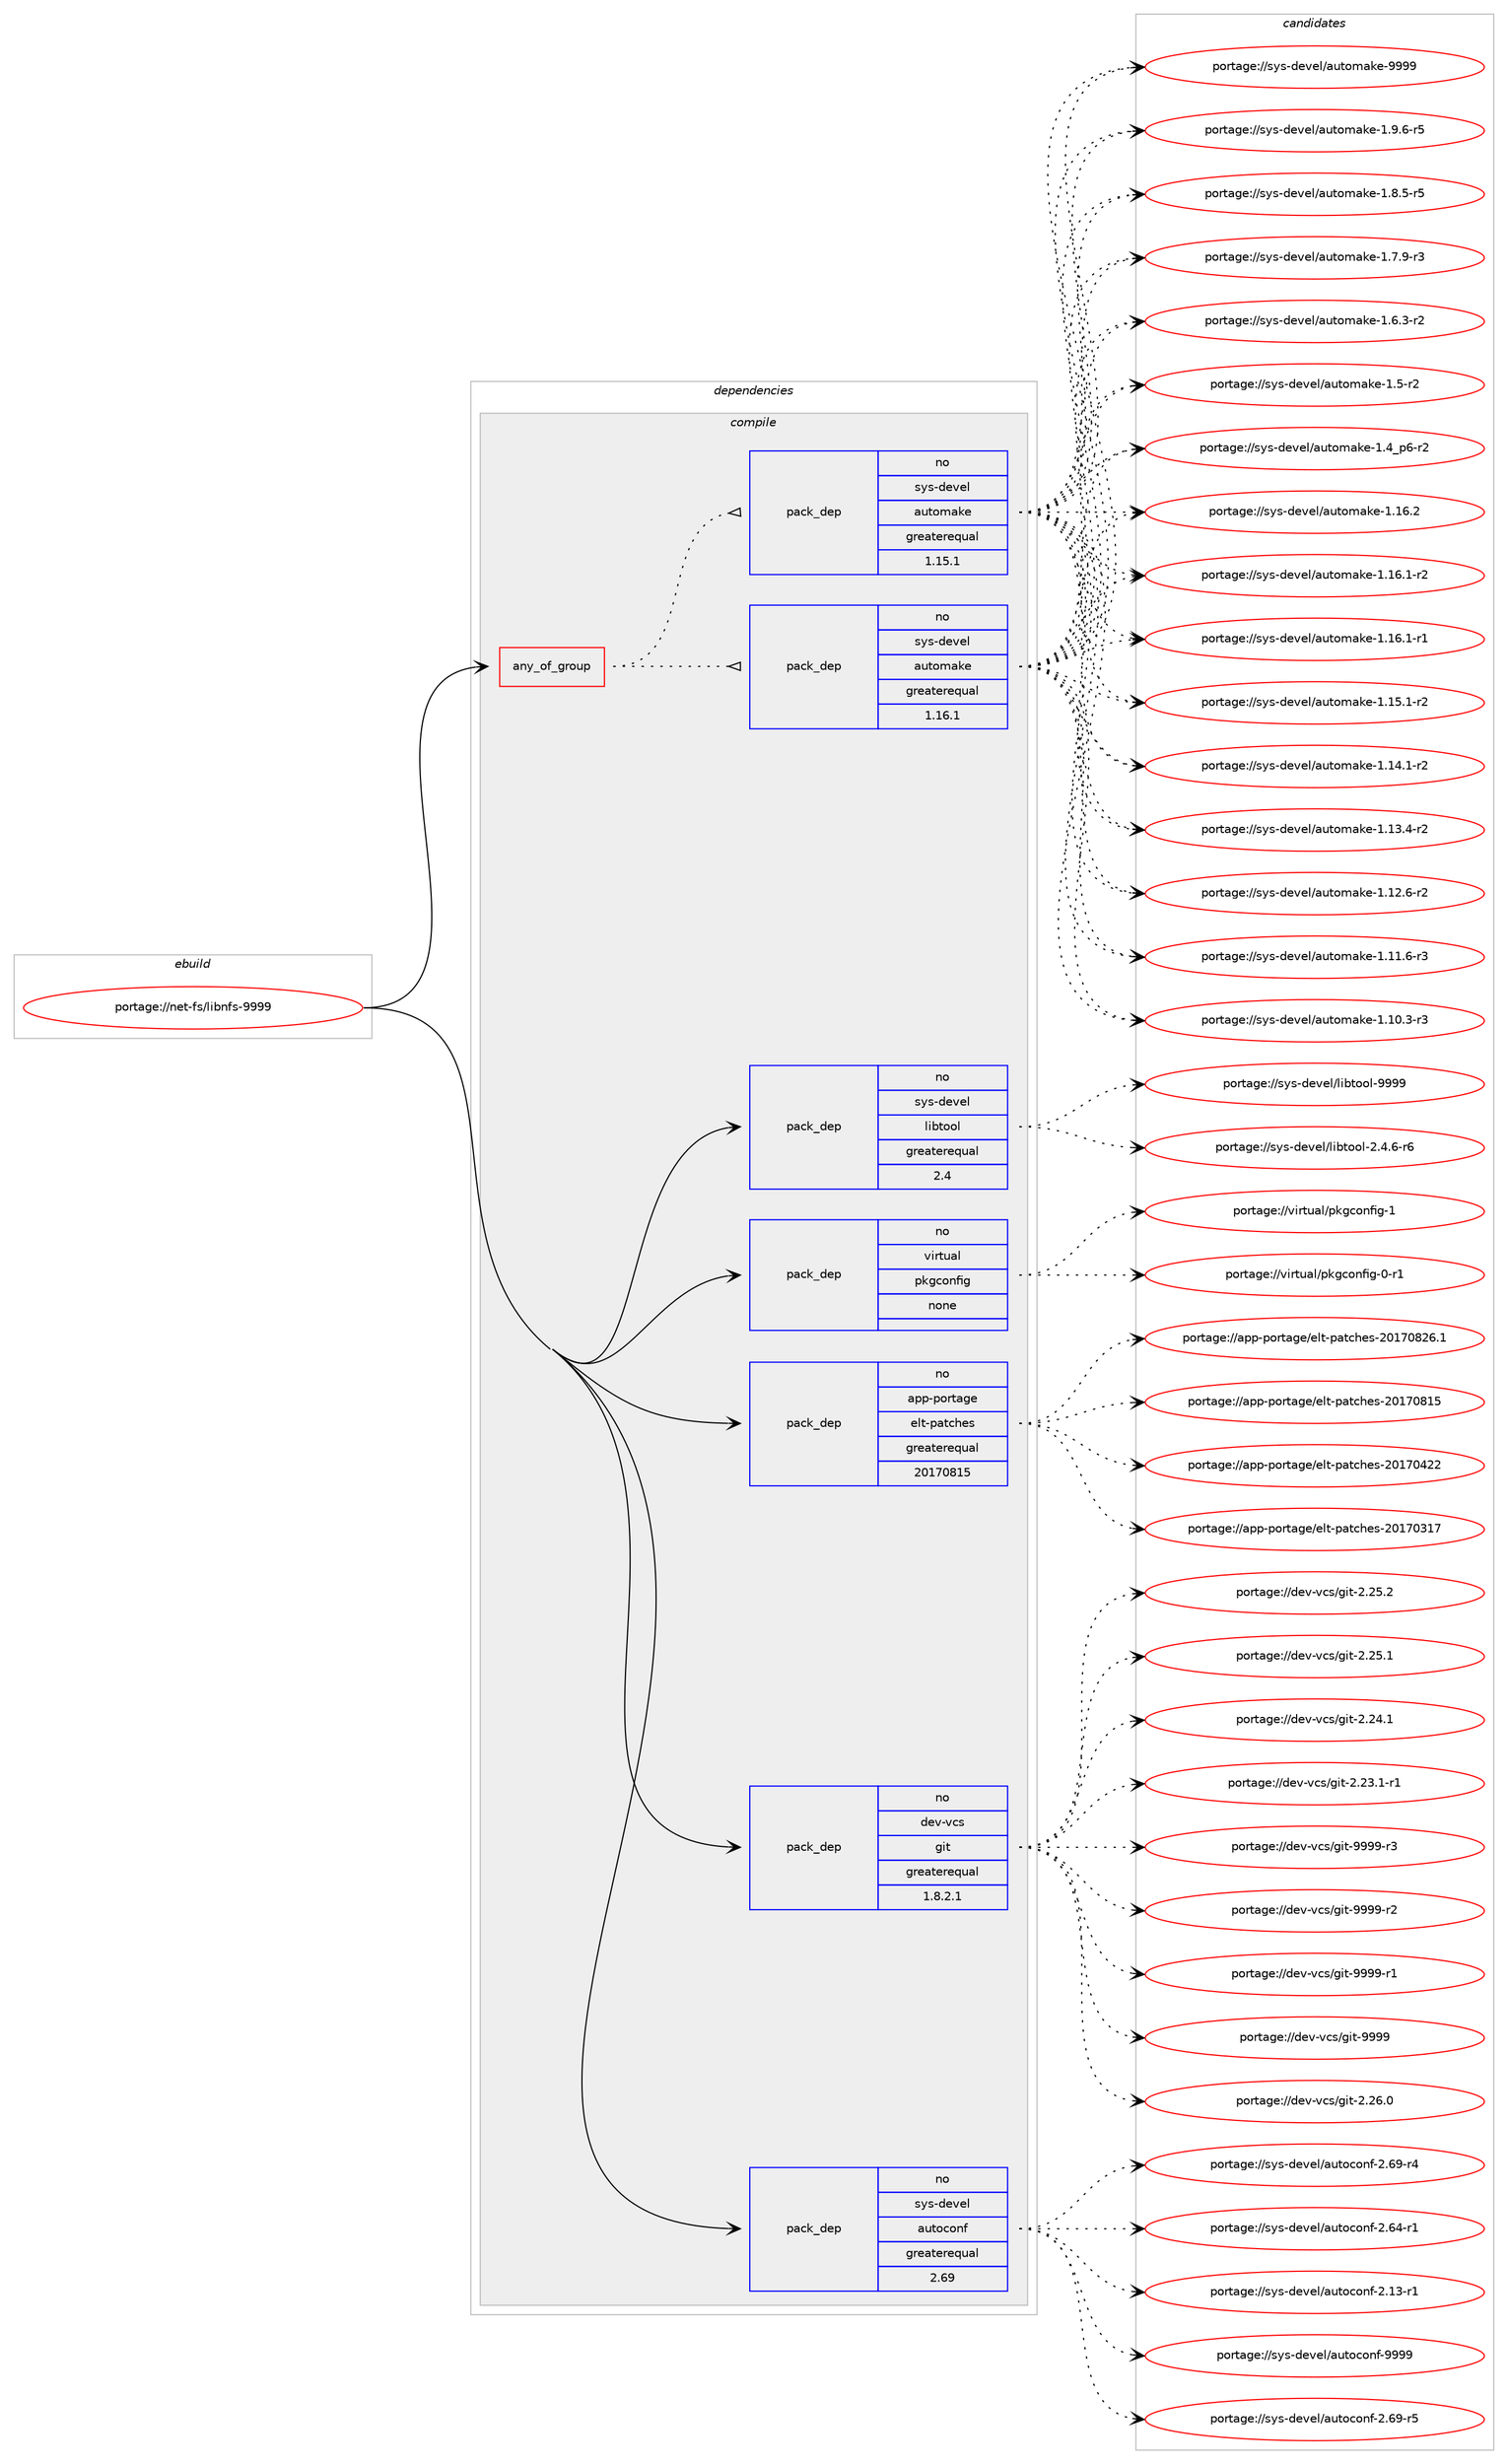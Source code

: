 digraph prolog {

# *************
# Graph options
# *************

newrank=true;
concentrate=true;
compound=true;
graph [rankdir=LR,fontname=Helvetica,fontsize=10,ranksep=1.5];#, ranksep=2.5, nodesep=0.2];
edge  [arrowhead=vee];
node  [fontname=Helvetica,fontsize=10];

# **********
# The ebuild
# **********

subgraph cluster_leftcol {
color=gray;
rank=same;
label=<<i>ebuild</i>>;
id [label="portage://net-fs/libnfs-9999", color=red, width=4, href="../net-fs/libnfs-9999.svg"];
}

# ****************
# The dependencies
# ****************

subgraph cluster_midcol {
color=gray;
label=<<i>dependencies</i>>;
subgraph cluster_compile {
fillcolor="#eeeeee";
style=filled;
label=<<i>compile</i>>;
subgraph any193 {
dependency19328 [label=<<TABLE BORDER="0" CELLBORDER="1" CELLSPACING="0" CELLPADDING="4"><TR><TD CELLPADDING="10">any_of_group</TD></TR></TABLE>>, shape=none, color=red];subgraph pack14741 {
dependency19329 [label=<<TABLE BORDER="0" CELLBORDER="1" CELLSPACING="0" CELLPADDING="4" WIDTH="220"><TR><TD ROWSPAN="6" CELLPADDING="30">pack_dep</TD></TR><TR><TD WIDTH="110">no</TD></TR><TR><TD>sys-devel</TD></TR><TR><TD>automake</TD></TR><TR><TD>greaterequal</TD></TR><TR><TD>1.16.1</TD></TR></TABLE>>, shape=none, color=blue];
}
dependency19328:e -> dependency19329:w [weight=20,style="dotted",arrowhead="oinv"];
subgraph pack14742 {
dependency19330 [label=<<TABLE BORDER="0" CELLBORDER="1" CELLSPACING="0" CELLPADDING="4" WIDTH="220"><TR><TD ROWSPAN="6" CELLPADDING="30">pack_dep</TD></TR><TR><TD WIDTH="110">no</TD></TR><TR><TD>sys-devel</TD></TR><TR><TD>automake</TD></TR><TR><TD>greaterequal</TD></TR><TR><TD>1.15.1</TD></TR></TABLE>>, shape=none, color=blue];
}
dependency19328:e -> dependency19330:w [weight=20,style="dotted",arrowhead="oinv"];
}
id:e -> dependency19328:w [weight=20,style="solid",arrowhead="vee"];
subgraph pack14743 {
dependency19331 [label=<<TABLE BORDER="0" CELLBORDER="1" CELLSPACING="0" CELLPADDING="4" WIDTH="220"><TR><TD ROWSPAN="6" CELLPADDING="30">pack_dep</TD></TR><TR><TD WIDTH="110">no</TD></TR><TR><TD>app-portage</TD></TR><TR><TD>elt-patches</TD></TR><TR><TD>greaterequal</TD></TR><TR><TD>20170815</TD></TR></TABLE>>, shape=none, color=blue];
}
id:e -> dependency19331:w [weight=20,style="solid",arrowhead="vee"];
subgraph pack14744 {
dependency19332 [label=<<TABLE BORDER="0" CELLBORDER="1" CELLSPACING="0" CELLPADDING="4" WIDTH="220"><TR><TD ROWSPAN="6" CELLPADDING="30">pack_dep</TD></TR><TR><TD WIDTH="110">no</TD></TR><TR><TD>dev-vcs</TD></TR><TR><TD>git</TD></TR><TR><TD>greaterequal</TD></TR><TR><TD>1.8.2.1</TD></TR></TABLE>>, shape=none, color=blue];
}
id:e -> dependency19332:w [weight=20,style="solid",arrowhead="vee"];
subgraph pack14745 {
dependency19333 [label=<<TABLE BORDER="0" CELLBORDER="1" CELLSPACING="0" CELLPADDING="4" WIDTH="220"><TR><TD ROWSPAN="6" CELLPADDING="30">pack_dep</TD></TR><TR><TD WIDTH="110">no</TD></TR><TR><TD>sys-devel</TD></TR><TR><TD>autoconf</TD></TR><TR><TD>greaterequal</TD></TR><TR><TD>2.69</TD></TR></TABLE>>, shape=none, color=blue];
}
id:e -> dependency19333:w [weight=20,style="solid",arrowhead="vee"];
subgraph pack14746 {
dependency19334 [label=<<TABLE BORDER="0" CELLBORDER="1" CELLSPACING="0" CELLPADDING="4" WIDTH="220"><TR><TD ROWSPAN="6" CELLPADDING="30">pack_dep</TD></TR><TR><TD WIDTH="110">no</TD></TR><TR><TD>sys-devel</TD></TR><TR><TD>libtool</TD></TR><TR><TD>greaterequal</TD></TR><TR><TD>2.4</TD></TR></TABLE>>, shape=none, color=blue];
}
id:e -> dependency19334:w [weight=20,style="solid",arrowhead="vee"];
subgraph pack14747 {
dependency19335 [label=<<TABLE BORDER="0" CELLBORDER="1" CELLSPACING="0" CELLPADDING="4" WIDTH="220"><TR><TD ROWSPAN="6" CELLPADDING="30">pack_dep</TD></TR><TR><TD WIDTH="110">no</TD></TR><TR><TD>virtual</TD></TR><TR><TD>pkgconfig</TD></TR><TR><TD>none</TD></TR><TR><TD></TD></TR></TABLE>>, shape=none, color=blue];
}
id:e -> dependency19335:w [weight=20,style="solid",arrowhead="vee"];
}
subgraph cluster_compileandrun {
fillcolor="#eeeeee";
style=filled;
label=<<i>compile and run</i>>;
}
subgraph cluster_run {
fillcolor="#eeeeee";
style=filled;
label=<<i>run</i>>;
}
}

# **************
# The candidates
# **************

subgraph cluster_choices {
rank=same;
color=gray;
label=<<i>candidates</i>>;

subgraph choice14741 {
color=black;
nodesep=1;
choice115121115451001011181011084797117116111109971071014557575757 [label="portage://sys-devel/automake-9999", color=red, width=4,href="../sys-devel/automake-9999.svg"];
choice115121115451001011181011084797117116111109971071014549465746544511453 [label="portage://sys-devel/automake-1.9.6-r5", color=red, width=4,href="../sys-devel/automake-1.9.6-r5.svg"];
choice115121115451001011181011084797117116111109971071014549465646534511453 [label="portage://sys-devel/automake-1.8.5-r5", color=red, width=4,href="../sys-devel/automake-1.8.5-r5.svg"];
choice115121115451001011181011084797117116111109971071014549465546574511451 [label="portage://sys-devel/automake-1.7.9-r3", color=red, width=4,href="../sys-devel/automake-1.7.9-r3.svg"];
choice115121115451001011181011084797117116111109971071014549465446514511450 [label="portage://sys-devel/automake-1.6.3-r2", color=red, width=4,href="../sys-devel/automake-1.6.3-r2.svg"];
choice11512111545100101118101108479711711611110997107101454946534511450 [label="portage://sys-devel/automake-1.5-r2", color=red, width=4,href="../sys-devel/automake-1.5-r2.svg"];
choice115121115451001011181011084797117116111109971071014549465295112544511450 [label="portage://sys-devel/automake-1.4_p6-r2", color=red, width=4,href="../sys-devel/automake-1.4_p6-r2.svg"];
choice1151211154510010111810110847971171161111099710710145494649544650 [label="portage://sys-devel/automake-1.16.2", color=red, width=4,href="../sys-devel/automake-1.16.2.svg"];
choice11512111545100101118101108479711711611110997107101454946495446494511450 [label="portage://sys-devel/automake-1.16.1-r2", color=red, width=4,href="../sys-devel/automake-1.16.1-r2.svg"];
choice11512111545100101118101108479711711611110997107101454946495446494511449 [label="portage://sys-devel/automake-1.16.1-r1", color=red, width=4,href="../sys-devel/automake-1.16.1-r1.svg"];
choice11512111545100101118101108479711711611110997107101454946495346494511450 [label="portage://sys-devel/automake-1.15.1-r2", color=red, width=4,href="../sys-devel/automake-1.15.1-r2.svg"];
choice11512111545100101118101108479711711611110997107101454946495246494511450 [label="portage://sys-devel/automake-1.14.1-r2", color=red, width=4,href="../sys-devel/automake-1.14.1-r2.svg"];
choice11512111545100101118101108479711711611110997107101454946495146524511450 [label="portage://sys-devel/automake-1.13.4-r2", color=red, width=4,href="../sys-devel/automake-1.13.4-r2.svg"];
choice11512111545100101118101108479711711611110997107101454946495046544511450 [label="portage://sys-devel/automake-1.12.6-r2", color=red, width=4,href="../sys-devel/automake-1.12.6-r2.svg"];
choice11512111545100101118101108479711711611110997107101454946494946544511451 [label="portage://sys-devel/automake-1.11.6-r3", color=red, width=4,href="../sys-devel/automake-1.11.6-r3.svg"];
choice11512111545100101118101108479711711611110997107101454946494846514511451 [label="portage://sys-devel/automake-1.10.3-r3", color=red, width=4,href="../sys-devel/automake-1.10.3-r3.svg"];
dependency19329:e -> choice115121115451001011181011084797117116111109971071014557575757:w [style=dotted,weight="100"];
dependency19329:e -> choice115121115451001011181011084797117116111109971071014549465746544511453:w [style=dotted,weight="100"];
dependency19329:e -> choice115121115451001011181011084797117116111109971071014549465646534511453:w [style=dotted,weight="100"];
dependency19329:e -> choice115121115451001011181011084797117116111109971071014549465546574511451:w [style=dotted,weight="100"];
dependency19329:e -> choice115121115451001011181011084797117116111109971071014549465446514511450:w [style=dotted,weight="100"];
dependency19329:e -> choice11512111545100101118101108479711711611110997107101454946534511450:w [style=dotted,weight="100"];
dependency19329:e -> choice115121115451001011181011084797117116111109971071014549465295112544511450:w [style=dotted,weight="100"];
dependency19329:e -> choice1151211154510010111810110847971171161111099710710145494649544650:w [style=dotted,weight="100"];
dependency19329:e -> choice11512111545100101118101108479711711611110997107101454946495446494511450:w [style=dotted,weight="100"];
dependency19329:e -> choice11512111545100101118101108479711711611110997107101454946495446494511449:w [style=dotted,weight="100"];
dependency19329:e -> choice11512111545100101118101108479711711611110997107101454946495346494511450:w [style=dotted,weight="100"];
dependency19329:e -> choice11512111545100101118101108479711711611110997107101454946495246494511450:w [style=dotted,weight="100"];
dependency19329:e -> choice11512111545100101118101108479711711611110997107101454946495146524511450:w [style=dotted,weight="100"];
dependency19329:e -> choice11512111545100101118101108479711711611110997107101454946495046544511450:w [style=dotted,weight="100"];
dependency19329:e -> choice11512111545100101118101108479711711611110997107101454946494946544511451:w [style=dotted,weight="100"];
dependency19329:e -> choice11512111545100101118101108479711711611110997107101454946494846514511451:w [style=dotted,weight="100"];
}
subgraph choice14742 {
color=black;
nodesep=1;
choice115121115451001011181011084797117116111109971071014557575757 [label="portage://sys-devel/automake-9999", color=red, width=4,href="../sys-devel/automake-9999.svg"];
choice115121115451001011181011084797117116111109971071014549465746544511453 [label="portage://sys-devel/automake-1.9.6-r5", color=red, width=4,href="../sys-devel/automake-1.9.6-r5.svg"];
choice115121115451001011181011084797117116111109971071014549465646534511453 [label="portage://sys-devel/automake-1.8.5-r5", color=red, width=4,href="../sys-devel/automake-1.8.5-r5.svg"];
choice115121115451001011181011084797117116111109971071014549465546574511451 [label="portage://sys-devel/automake-1.7.9-r3", color=red, width=4,href="../sys-devel/automake-1.7.9-r3.svg"];
choice115121115451001011181011084797117116111109971071014549465446514511450 [label="portage://sys-devel/automake-1.6.3-r2", color=red, width=4,href="../sys-devel/automake-1.6.3-r2.svg"];
choice11512111545100101118101108479711711611110997107101454946534511450 [label="portage://sys-devel/automake-1.5-r2", color=red, width=4,href="../sys-devel/automake-1.5-r2.svg"];
choice115121115451001011181011084797117116111109971071014549465295112544511450 [label="portage://sys-devel/automake-1.4_p6-r2", color=red, width=4,href="../sys-devel/automake-1.4_p6-r2.svg"];
choice1151211154510010111810110847971171161111099710710145494649544650 [label="portage://sys-devel/automake-1.16.2", color=red, width=4,href="../sys-devel/automake-1.16.2.svg"];
choice11512111545100101118101108479711711611110997107101454946495446494511450 [label="portage://sys-devel/automake-1.16.1-r2", color=red, width=4,href="../sys-devel/automake-1.16.1-r2.svg"];
choice11512111545100101118101108479711711611110997107101454946495446494511449 [label="portage://sys-devel/automake-1.16.1-r1", color=red, width=4,href="../sys-devel/automake-1.16.1-r1.svg"];
choice11512111545100101118101108479711711611110997107101454946495346494511450 [label="portage://sys-devel/automake-1.15.1-r2", color=red, width=4,href="../sys-devel/automake-1.15.1-r2.svg"];
choice11512111545100101118101108479711711611110997107101454946495246494511450 [label="portage://sys-devel/automake-1.14.1-r2", color=red, width=4,href="../sys-devel/automake-1.14.1-r2.svg"];
choice11512111545100101118101108479711711611110997107101454946495146524511450 [label="portage://sys-devel/automake-1.13.4-r2", color=red, width=4,href="../sys-devel/automake-1.13.4-r2.svg"];
choice11512111545100101118101108479711711611110997107101454946495046544511450 [label="portage://sys-devel/automake-1.12.6-r2", color=red, width=4,href="../sys-devel/automake-1.12.6-r2.svg"];
choice11512111545100101118101108479711711611110997107101454946494946544511451 [label="portage://sys-devel/automake-1.11.6-r3", color=red, width=4,href="../sys-devel/automake-1.11.6-r3.svg"];
choice11512111545100101118101108479711711611110997107101454946494846514511451 [label="portage://sys-devel/automake-1.10.3-r3", color=red, width=4,href="../sys-devel/automake-1.10.3-r3.svg"];
dependency19330:e -> choice115121115451001011181011084797117116111109971071014557575757:w [style=dotted,weight="100"];
dependency19330:e -> choice115121115451001011181011084797117116111109971071014549465746544511453:w [style=dotted,weight="100"];
dependency19330:e -> choice115121115451001011181011084797117116111109971071014549465646534511453:w [style=dotted,weight="100"];
dependency19330:e -> choice115121115451001011181011084797117116111109971071014549465546574511451:w [style=dotted,weight="100"];
dependency19330:e -> choice115121115451001011181011084797117116111109971071014549465446514511450:w [style=dotted,weight="100"];
dependency19330:e -> choice11512111545100101118101108479711711611110997107101454946534511450:w [style=dotted,weight="100"];
dependency19330:e -> choice115121115451001011181011084797117116111109971071014549465295112544511450:w [style=dotted,weight="100"];
dependency19330:e -> choice1151211154510010111810110847971171161111099710710145494649544650:w [style=dotted,weight="100"];
dependency19330:e -> choice11512111545100101118101108479711711611110997107101454946495446494511450:w [style=dotted,weight="100"];
dependency19330:e -> choice11512111545100101118101108479711711611110997107101454946495446494511449:w [style=dotted,weight="100"];
dependency19330:e -> choice11512111545100101118101108479711711611110997107101454946495346494511450:w [style=dotted,weight="100"];
dependency19330:e -> choice11512111545100101118101108479711711611110997107101454946495246494511450:w [style=dotted,weight="100"];
dependency19330:e -> choice11512111545100101118101108479711711611110997107101454946495146524511450:w [style=dotted,weight="100"];
dependency19330:e -> choice11512111545100101118101108479711711611110997107101454946495046544511450:w [style=dotted,weight="100"];
dependency19330:e -> choice11512111545100101118101108479711711611110997107101454946494946544511451:w [style=dotted,weight="100"];
dependency19330:e -> choice11512111545100101118101108479711711611110997107101454946494846514511451:w [style=dotted,weight="100"];
}
subgraph choice14743 {
color=black;
nodesep=1;
choice971121124511211111411697103101471011081164511297116991041011154550484955485650544649 [label="portage://app-portage/elt-patches-20170826.1", color=red, width=4,href="../app-portage/elt-patches-20170826.1.svg"];
choice97112112451121111141169710310147101108116451129711699104101115455048495548564953 [label="portage://app-portage/elt-patches-20170815", color=red, width=4,href="../app-portage/elt-patches-20170815.svg"];
choice97112112451121111141169710310147101108116451129711699104101115455048495548525050 [label="portage://app-portage/elt-patches-20170422", color=red, width=4,href="../app-portage/elt-patches-20170422.svg"];
choice97112112451121111141169710310147101108116451129711699104101115455048495548514955 [label="portage://app-portage/elt-patches-20170317", color=red, width=4,href="../app-portage/elt-patches-20170317.svg"];
dependency19331:e -> choice971121124511211111411697103101471011081164511297116991041011154550484955485650544649:w [style=dotted,weight="100"];
dependency19331:e -> choice97112112451121111141169710310147101108116451129711699104101115455048495548564953:w [style=dotted,weight="100"];
dependency19331:e -> choice97112112451121111141169710310147101108116451129711699104101115455048495548525050:w [style=dotted,weight="100"];
dependency19331:e -> choice97112112451121111141169710310147101108116451129711699104101115455048495548514955:w [style=dotted,weight="100"];
}
subgraph choice14744 {
color=black;
nodesep=1;
choice10010111845118991154710310511645575757574511451 [label="portage://dev-vcs/git-9999-r3", color=red, width=4,href="../dev-vcs/git-9999-r3.svg"];
choice10010111845118991154710310511645575757574511450 [label="portage://dev-vcs/git-9999-r2", color=red, width=4,href="../dev-vcs/git-9999-r2.svg"];
choice10010111845118991154710310511645575757574511449 [label="portage://dev-vcs/git-9999-r1", color=red, width=4,href="../dev-vcs/git-9999-r1.svg"];
choice1001011184511899115471031051164557575757 [label="portage://dev-vcs/git-9999", color=red, width=4,href="../dev-vcs/git-9999.svg"];
choice10010111845118991154710310511645504650544648 [label="portage://dev-vcs/git-2.26.0", color=red, width=4,href="../dev-vcs/git-2.26.0.svg"];
choice10010111845118991154710310511645504650534650 [label="portage://dev-vcs/git-2.25.2", color=red, width=4,href="../dev-vcs/git-2.25.2.svg"];
choice10010111845118991154710310511645504650534649 [label="portage://dev-vcs/git-2.25.1", color=red, width=4,href="../dev-vcs/git-2.25.1.svg"];
choice10010111845118991154710310511645504650524649 [label="portage://dev-vcs/git-2.24.1", color=red, width=4,href="../dev-vcs/git-2.24.1.svg"];
choice100101118451189911547103105116455046505146494511449 [label="portage://dev-vcs/git-2.23.1-r1", color=red, width=4,href="../dev-vcs/git-2.23.1-r1.svg"];
dependency19332:e -> choice10010111845118991154710310511645575757574511451:w [style=dotted,weight="100"];
dependency19332:e -> choice10010111845118991154710310511645575757574511450:w [style=dotted,weight="100"];
dependency19332:e -> choice10010111845118991154710310511645575757574511449:w [style=dotted,weight="100"];
dependency19332:e -> choice1001011184511899115471031051164557575757:w [style=dotted,weight="100"];
dependency19332:e -> choice10010111845118991154710310511645504650544648:w [style=dotted,weight="100"];
dependency19332:e -> choice10010111845118991154710310511645504650534650:w [style=dotted,weight="100"];
dependency19332:e -> choice10010111845118991154710310511645504650534649:w [style=dotted,weight="100"];
dependency19332:e -> choice10010111845118991154710310511645504650524649:w [style=dotted,weight="100"];
dependency19332:e -> choice100101118451189911547103105116455046505146494511449:w [style=dotted,weight="100"];
}
subgraph choice14745 {
color=black;
nodesep=1;
choice115121115451001011181011084797117116111991111101024557575757 [label="portage://sys-devel/autoconf-9999", color=red, width=4,href="../sys-devel/autoconf-9999.svg"];
choice1151211154510010111810110847971171161119911111010245504654574511453 [label="portage://sys-devel/autoconf-2.69-r5", color=red, width=4,href="../sys-devel/autoconf-2.69-r5.svg"];
choice1151211154510010111810110847971171161119911111010245504654574511452 [label="portage://sys-devel/autoconf-2.69-r4", color=red, width=4,href="../sys-devel/autoconf-2.69-r4.svg"];
choice1151211154510010111810110847971171161119911111010245504654524511449 [label="portage://sys-devel/autoconf-2.64-r1", color=red, width=4,href="../sys-devel/autoconf-2.64-r1.svg"];
choice1151211154510010111810110847971171161119911111010245504649514511449 [label="portage://sys-devel/autoconf-2.13-r1", color=red, width=4,href="../sys-devel/autoconf-2.13-r1.svg"];
dependency19333:e -> choice115121115451001011181011084797117116111991111101024557575757:w [style=dotted,weight="100"];
dependency19333:e -> choice1151211154510010111810110847971171161119911111010245504654574511453:w [style=dotted,weight="100"];
dependency19333:e -> choice1151211154510010111810110847971171161119911111010245504654574511452:w [style=dotted,weight="100"];
dependency19333:e -> choice1151211154510010111810110847971171161119911111010245504654524511449:w [style=dotted,weight="100"];
dependency19333:e -> choice1151211154510010111810110847971171161119911111010245504649514511449:w [style=dotted,weight="100"];
}
subgraph choice14746 {
color=black;
nodesep=1;
choice1151211154510010111810110847108105981161111111084557575757 [label="portage://sys-devel/libtool-9999", color=red, width=4,href="../sys-devel/libtool-9999.svg"];
choice1151211154510010111810110847108105981161111111084550465246544511454 [label="portage://sys-devel/libtool-2.4.6-r6", color=red, width=4,href="../sys-devel/libtool-2.4.6-r6.svg"];
dependency19334:e -> choice1151211154510010111810110847108105981161111111084557575757:w [style=dotted,weight="100"];
dependency19334:e -> choice1151211154510010111810110847108105981161111111084550465246544511454:w [style=dotted,weight="100"];
}
subgraph choice14747 {
color=black;
nodesep=1;
choice1181051141161179710847112107103991111101021051034549 [label="portage://virtual/pkgconfig-1", color=red, width=4,href="../virtual/pkgconfig-1.svg"];
choice11810511411611797108471121071039911111010210510345484511449 [label="portage://virtual/pkgconfig-0-r1", color=red, width=4,href="../virtual/pkgconfig-0-r1.svg"];
dependency19335:e -> choice1181051141161179710847112107103991111101021051034549:w [style=dotted,weight="100"];
dependency19335:e -> choice11810511411611797108471121071039911111010210510345484511449:w [style=dotted,weight="100"];
}
}

}
